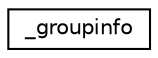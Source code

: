 digraph "Graphical Class Hierarchy"
{
  edge [fontname="Helvetica",fontsize="10",labelfontname="Helvetica",labelfontsize="10"];
  node [fontname="Helvetica",fontsize="10",shape=record];
  rankdir="LR";
  Node1 [label="_groupinfo",height=0.2,width=0.4,color="black", fillcolor="white", style="filled",URL="$struct__groupinfo.html"];
}

